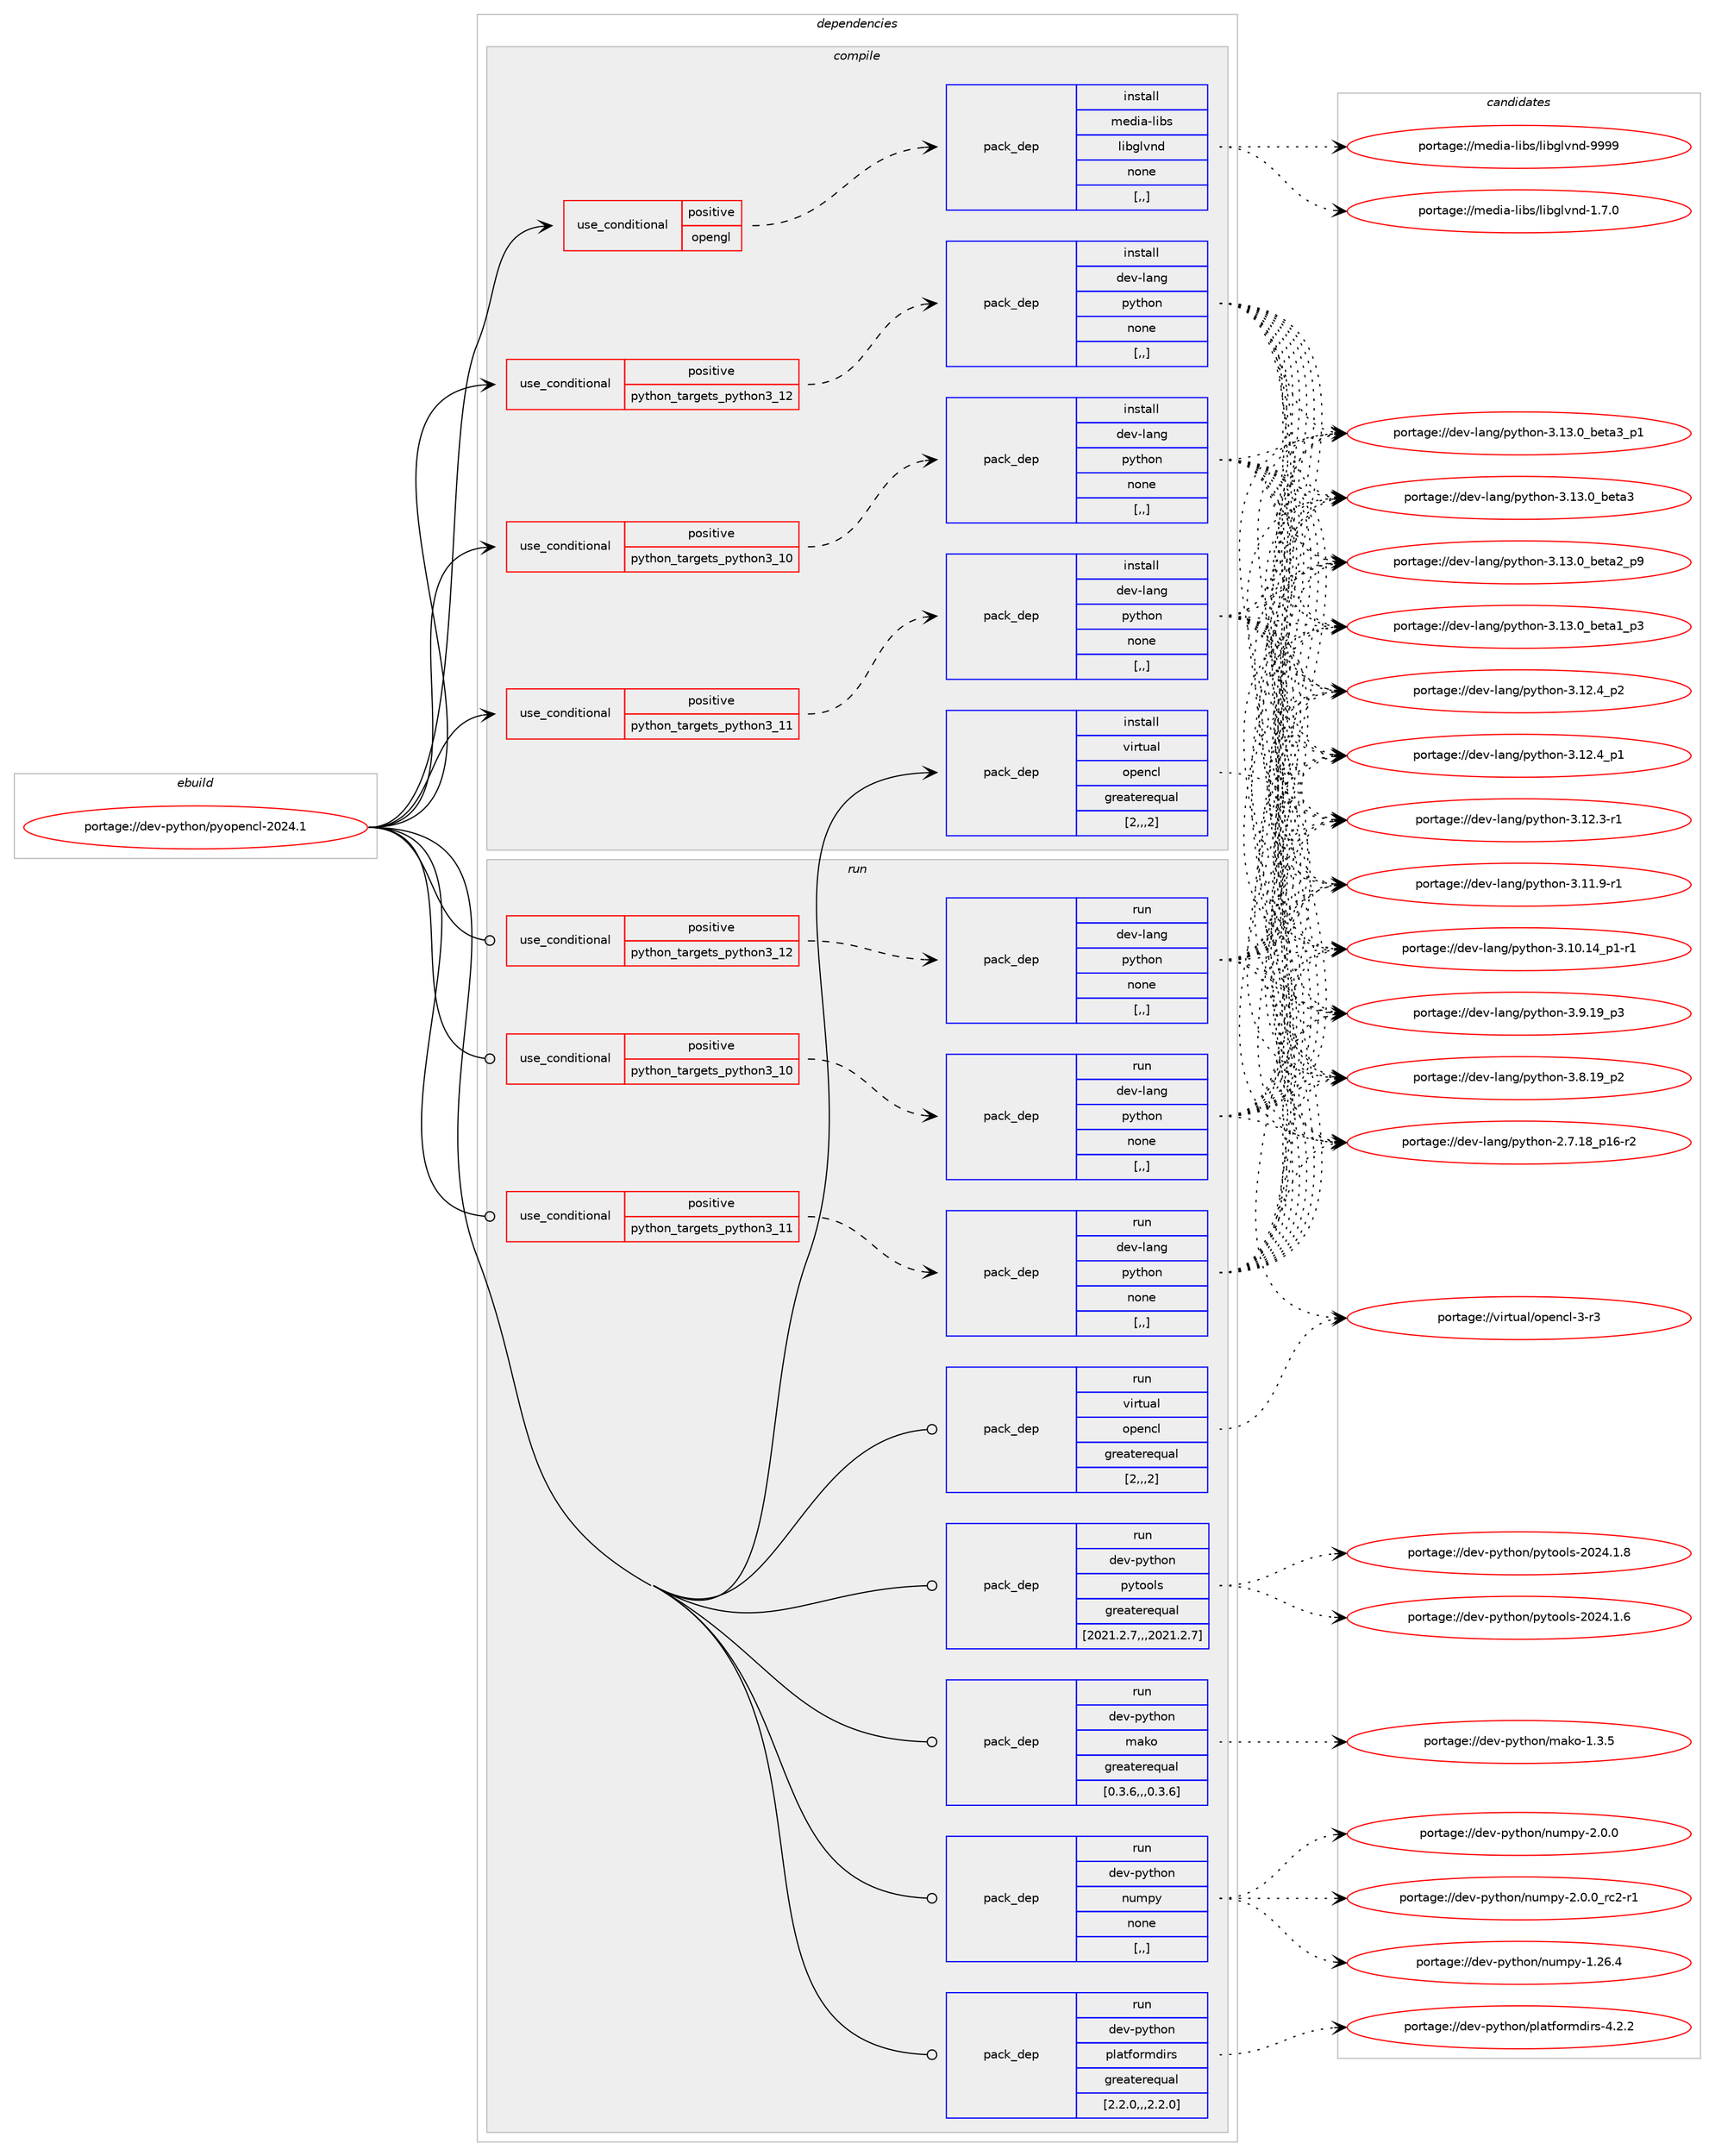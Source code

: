 digraph prolog {

# *************
# Graph options
# *************

newrank=true;
concentrate=true;
compound=true;
graph [rankdir=LR,fontname=Helvetica,fontsize=10,ranksep=1.5];#, ranksep=2.5, nodesep=0.2];
edge  [arrowhead=vee];
node  [fontname=Helvetica,fontsize=10];

# **********
# The ebuild
# **********

subgraph cluster_leftcol {
color=gray;
rank=same;
label=<<i>ebuild</i>>;
id [label="portage://dev-python/pyopencl-2024.1", color=red, width=4, href="../dev-python/pyopencl-2024.1.svg"];
}

# ****************
# The dependencies
# ****************

subgraph cluster_midcol {
color=gray;
label=<<i>dependencies</i>>;
subgraph cluster_compile {
fillcolor="#eeeeee";
style=filled;
label=<<i>compile</i>>;
subgraph cond36891 {
dependency156349 [label=<<TABLE BORDER="0" CELLBORDER="1" CELLSPACING="0" CELLPADDING="4"><TR><TD ROWSPAN="3" CELLPADDING="10">use_conditional</TD></TR><TR><TD>positive</TD></TR><TR><TD>opengl</TD></TR></TABLE>>, shape=none, color=red];
subgraph pack118215 {
dependency156350 [label=<<TABLE BORDER="0" CELLBORDER="1" CELLSPACING="0" CELLPADDING="4" WIDTH="220"><TR><TD ROWSPAN="6" CELLPADDING="30">pack_dep</TD></TR><TR><TD WIDTH="110">install</TD></TR><TR><TD>media-libs</TD></TR><TR><TD>libglvnd</TD></TR><TR><TD>none</TD></TR><TR><TD>[,,]</TD></TR></TABLE>>, shape=none, color=blue];
}
dependency156349:e -> dependency156350:w [weight=20,style="dashed",arrowhead="vee"];
}
id:e -> dependency156349:w [weight=20,style="solid",arrowhead="vee"];
subgraph cond36892 {
dependency156351 [label=<<TABLE BORDER="0" CELLBORDER="1" CELLSPACING="0" CELLPADDING="4"><TR><TD ROWSPAN="3" CELLPADDING="10">use_conditional</TD></TR><TR><TD>positive</TD></TR><TR><TD>python_targets_python3_10</TD></TR></TABLE>>, shape=none, color=red];
subgraph pack118216 {
dependency156352 [label=<<TABLE BORDER="0" CELLBORDER="1" CELLSPACING="0" CELLPADDING="4" WIDTH="220"><TR><TD ROWSPAN="6" CELLPADDING="30">pack_dep</TD></TR><TR><TD WIDTH="110">install</TD></TR><TR><TD>dev-lang</TD></TR><TR><TD>python</TD></TR><TR><TD>none</TD></TR><TR><TD>[,,]</TD></TR></TABLE>>, shape=none, color=blue];
}
dependency156351:e -> dependency156352:w [weight=20,style="dashed",arrowhead="vee"];
}
id:e -> dependency156351:w [weight=20,style="solid",arrowhead="vee"];
subgraph cond36893 {
dependency156353 [label=<<TABLE BORDER="0" CELLBORDER="1" CELLSPACING="0" CELLPADDING="4"><TR><TD ROWSPAN="3" CELLPADDING="10">use_conditional</TD></TR><TR><TD>positive</TD></TR><TR><TD>python_targets_python3_11</TD></TR></TABLE>>, shape=none, color=red];
subgraph pack118217 {
dependency156354 [label=<<TABLE BORDER="0" CELLBORDER="1" CELLSPACING="0" CELLPADDING="4" WIDTH="220"><TR><TD ROWSPAN="6" CELLPADDING="30">pack_dep</TD></TR><TR><TD WIDTH="110">install</TD></TR><TR><TD>dev-lang</TD></TR><TR><TD>python</TD></TR><TR><TD>none</TD></TR><TR><TD>[,,]</TD></TR></TABLE>>, shape=none, color=blue];
}
dependency156353:e -> dependency156354:w [weight=20,style="dashed",arrowhead="vee"];
}
id:e -> dependency156353:w [weight=20,style="solid",arrowhead="vee"];
subgraph cond36894 {
dependency156355 [label=<<TABLE BORDER="0" CELLBORDER="1" CELLSPACING="0" CELLPADDING="4"><TR><TD ROWSPAN="3" CELLPADDING="10">use_conditional</TD></TR><TR><TD>positive</TD></TR><TR><TD>python_targets_python3_12</TD></TR></TABLE>>, shape=none, color=red];
subgraph pack118218 {
dependency156356 [label=<<TABLE BORDER="0" CELLBORDER="1" CELLSPACING="0" CELLPADDING="4" WIDTH="220"><TR><TD ROWSPAN="6" CELLPADDING="30">pack_dep</TD></TR><TR><TD WIDTH="110">install</TD></TR><TR><TD>dev-lang</TD></TR><TR><TD>python</TD></TR><TR><TD>none</TD></TR><TR><TD>[,,]</TD></TR></TABLE>>, shape=none, color=blue];
}
dependency156355:e -> dependency156356:w [weight=20,style="dashed",arrowhead="vee"];
}
id:e -> dependency156355:w [weight=20,style="solid",arrowhead="vee"];
subgraph pack118219 {
dependency156357 [label=<<TABLE BORDER="0" CELLBORDER="1" CELLSPACING="0" CELLPADDING="4" WIDTH="220"><TR><TD ROWSPAN="6" CELLPADDING="30">pack_dep</TD></TR><TR><TD WIDTH="110">install</TD></TR><TR><TD>virtual</TD></TR><TR><TD>opencl</TD></TR><TR><TD>greaterequal</TD></TR><TR><TD>[2,,,2]</TD></TR></TABLE>>, shape=none, color=blue];
}
id:e -> dependency156357:w [weight=20,style="solid",arrowhead="vee"];
}
subgraph cluster_compileandrun {
fillcolor="#eeeeee";
style=filled;
label=<<i>compile and run</i>>;
}
subgraph cluster_run {
fillcolor="#eeeeee";
style=filled;
label=<<i>run</i>>;
subgraph cond36895 {
dependency156358 [label=<<TABLE BORDER="0" CELLBORDER="1" CELLSPACING="0" CELLPADDING="4"><TR><TD ROWSPAN="3" CELLPADDING="10">use_conditional</TD></TR><TR><TD>positive</TD></TR><TR><TD>python_targets_python3_10</TD></TR></TABLE>>, shape=none, color=red];
subgraph pack118220 {
dependency156359 [label=<<TABLE BORDER="0" CELLBORDER="1" CELLSPACING="0" CELLPADDING="4" WIDTH="220"><TR><TD ROWSPAN="6" CELLPADDING="30">pack_dep</TD></TR><TR><TD WIDTH="110">run</TD></TR><TR><TD>dev-lang</TD></TR><TR><TD>python</TD></TR><TR><TD>none</TD></TR><TR><TD>[,,]</TD></TR></TABLE>>, shape=none, color=blue];
}
dependency156358:e -> dependency156359:w [weight=20,style="dashed",arrowhead="vee"];
}
id:e -> dependency156358:w [weight=20,style="solid",arrowhead="odot"];
subgraph cond36896 {
dependency156360 [label=<<TABLE BORDER="0" CELLBORDER="1" CELLSPACING="0" CELLPADDING="4"><TR><TD ROWSPAN="3" CELLPADDING="10">use_conditional</TD></TR><TR><TD>positive</TD></TR><TR><TD>python_targets_python3_11</TD></TR></TABLE>>, shape=none, color=red];
subgraph pack118221 {
dependency156361 [label=<<TABLE BORDER="0" CELLBORDER="1" CELLSPACING="0" CELLPADDING="4" WIDTH="220"><TR><TD ROWSPAN="6" CELLPADDING="30">pack_dep</TD></TR><TR><TD WIDTH="110">run</TD></TR><TR><TD>dev-lang</TD></TR><TR><TD>python</TD></TR><TR><TD>none</TD></TR><TR><TD>[,,]</TD></TR></TABLE>>, shape=none, color=blue];
}
dependency156360:e -> dependency156361:w [weight=20,style="dashed",arrowhead="vee"];
}
id:e -> dependency156360:w [weight=20,style="solid",arrowhead="odot"];
subgraph cond36897 {
dependency156362 [label=<<TABLE BORDER="0" CELLBORDER="1" CELLSPACING="0" CELLPADDING="4"><TR><TD ROWSPAN="3" CELLPADDING="10">use_conditional</TD></TR><TR><TD>positive</TD></TR><TR><TD>python_targets_python3_12</TD></TR></TABLE>>, shape=none, color=red];
subgraph pack118222 {
dependency156363 [label=<<TABLE BORDER="0" CELLBORDER="1" CELLSPACING="0" CELLPADDING="4" WIDTH="220"><TR><TD ROWSPAN="6" CELLPADDING="30">pack_dep</TD></TR><TR><TD WIDTH="110">run</TD></TR><TR><TD>dev-lang</TD></TR><TR><TD>python</TD></TR><TR><TD>none</TD></TR><TR><TD>[,,]</TD></TR></TABLE>>, shape=none, color=blue];
}
dependency156362:e -> dependency156363:w [weight=20,style="dashed",arrowhead="vee"];
}
id:e -> dependency156362:w [weight=20,style="solid",arrowhead="odot"];
subgraph pack118223 {
dependency156364 [label=<<TABLE BORDER="0" CELLBORDER="1" CELLSPACING="0" CELLPADDING="4" WIDTH="220"><TR><TD ROWSPAN="6" CELLPADDING="30">pack_dep</TD></TR><TR><TD WIDTH="110">run</TD></TR><TR><TD>dev-python</TD></TR><TR><TD>mako</TD></TR><TR><TD>greaterequal</TD></TR><TR><TD>[0.3.6,,,0.3.6]</TD></TR></TABLE>>, shape=none, color=blue];
}
id:e -> dependency156364:w [weight=20,style="solid",arrowhead="odot"];
subgraph pack118224 {
dependency156365 [label=<<TABLE BORDER="0" CELLBORDER="1" CELLSPACING="0" CELLPADDING="4" WIDTH="220"><TR><TD ROWSPAN="6" CELLPADDING="30">pack_dep</TD></TR><TR><TD WIDTH="110">run</TD></TR><TR><TD>dev-python</TD></TR><TR><TD>numpy</TD></TR><TR><TD>none</TD></TR><TR><TD>[,,]</TD></TR></TABLE>>, shape=none, color=blue];
}
id:e -> dependency156365:w [weight=20,style="solid",arrowhead="odot"];
subgraph pack118225 {
dependency156366 [label=<<TABLE BORDER="0" CELLBORDER="1" CELLSPACING="0" CELLPADDING="4" WIDTH="220"><TR><TD ROWSPAN="6" CELLPADDING="30">pack_dep</TD></TR><TR><TD WIDTH="110">run</TD></TR><TR><TD>dev-python</TD></TR><TR><TD>platformdirs</TD></TR><TR><TD>greaterequal</TD></TR><TR><TD>[2.2.0,,,2.2.0]</TD></TR></TABLE>>, shape=none, color=blue];
}
id:e -> dependency156366:w [weight=20,style="solid",arrowhead="odot"];
subgraph pack118226 {
dependency156367 [label=<<TABLE BORDER="0" CELLBORDER="1" CELLSPACING="0" CELLPADDING="4" WIDTH="220"><TR><TD ROWSPAN="6" CELLPADDING="30">pack_dep</TD></TR><TR><TD WIDTH="110">run</TD></TR><TR><TD>dev-python</TD></TR><TR><TD>pytools</TD></TR><TR><TD>greaterequal</TD></TR><TR><TD>[2021.2.7,,,2021.2.7]</TD></TR></TABLE>>, shape=none, color=blue];
}
id:e -> dependency156367:w [weight=20,style="solid",arrowhead="odot"];
subgraph pack118227 {
dependency156368 [label=<<TABLE BORDER="0" CELLBORDER="1" CELLSPACING="0" CELLPADDING="4" WIDTH="220"><TR><TD ROWSPAN="6" CELLPADDING="30">pack_dep</TD></TR><TR><TD WIDTH="110">run</TD></TR><TR><TD>virtual</TD></TR><TR><TD>opencl</TD></TR><TR><TD>greaterequal</TD></TR><TR><TD>[2,,,2]</TD></TR></TABLE>>, shape=none, color=blue];
}
id:e -> dependency156368:w [weight=20,style="solid",arrowhead="odot"];
}
}

# **************
# The candidates
# **************

subgraph cluster_choices {
rank=same;
color=gray;
label=<<i>candidates</i>>;

subgraph choice118215 {
color=black;
nodesep=1;
choice10910110010597451081059811547108105981031081181101004557575757 [label="portage://media-libs/libglvnd-9999", color=red, width=4,href="../media-libs/libglvnd-9999.svg"];
choice1091011001059745108105981154710810598103108118110100454946554648 [label="portage://media-libs/libglvnd-1.7.0", color=red, width=4,href="../media-libs/libglvnd-1.7.0.svg"];
dependency156350:e -> choice10910110010597451081059811547108105981031081181101004557575757:w [style=dotted,weight="100"];
dependency156350:e -> choice1091011001059745108105981154710810598103108118110100454946554648:w [style=dotted,weight="100"];
}
subgraph choice118216 {
color=black;
nodesep=1;
choice10010111845108971101034711212111610411111045514649514648959810111697519511249 [label="portage://dev-lang/python-3.13.0_beta3_p1", color=red, width=4,href="../dev-lang/python-3.13.0_beta3_p1.svg"];
choice1001011184510897110103471121211161041111104551464951464895981011169751 [label="portage://dev-lang/python-3.13.0_beta3", color=red, width=4,href="../dev-lang/python-3.13.0_beta3.svg"];
choice10010111845108971101034711212111610411111045514649514648959810111697509511257 [label="portage://dev-lang/python-3.13.0_beta2_p9", color=red, width=4,href="../dev-lang/python-3.13.0_beta2_p9.svg"];
choice10010111845108971101034711212111610411111045514649514648959810111697499511251 [label="portage://dev-lang/python-3.13.0_beta1_p3", color=red, width=4,href="../dev-lang/python-3.13.0_beta1_p3.svg"];
choice100101118451089711010347112121116104111110455146495046529511250 [label="portage://dev-lang/python-3.12.4_p2", color=red, width=4,href="../dev-lang/python-3.12.4_p2.svg"];
choice100101118451089711010347112121116104111110455146495046529511249 [label="portage://dev-lang/python-3.12.4_p1", color=red, width=4,href="../dev-lang/python-3.12.4_p1.svg"];
choice100101118451089711010347112121116104111110455146495046514511449 [label="portage://dev-lang/python-3.12.3-r1", color=red, width=4,href="../dev-lang/python-3.12.3-r1.svg"];
choice100101118451089711010347112121116104111110455146494946574511449 [label="portage://dev-lang/python-3.11.9-r1", color=red, width=4,href="../dev-lang/python-3.11.9-r1.svg"];
choice100101118451089711010347112121116104111110455146494846495295112494511449 [label="portage://dev-lang/python-3.10.14_p1-r1", color=red, width=4,href="../dev-lang/python-3.10.14_p1-r1.svg"];
choice100101118451089711010347112121116104111110455146574649579511251 [label="portage://dev-lang/python-3.9.19_p3", color=red, width=4,href="../dev-lang/python-3.9.19_p3.svg"];
choice100101118451089711010347112121116104111110455146564649579511250 [label="portage://dev-lang/python-3.8.19_p2", color=red, width=4,href="../dev-lang/python-3.8.19_p2.svg"];
choice100101118451089711010347112121116104111110455046554649569511249544511450 [label="portage://dev-lang/python-2.7.18_p16-r2", color=red, width=4,href="../dev-lang/python-2.7.18_p16-r2.svg"];
dependency156352:e -> choice10010111845108971101034711212111610411111045514649514648959810111697519511249:w [style=dotted,weight="100"];
dependency156352:e -> choice1001011184510897110103471121211161041111104551464951464895981011169751:w [style=dotted,weight="100"];
dependency156352:e -> choice10010111845108971101034711212111610411111045514649514648959810111697509511257:w [style=dotted,weight="100"];
dependency156352:e -> choice10010111845108971101034711212111610411111045514649514648959810111697499511251:w [style=dotted,weight="100"];
dependency156352:e -> choice100101118451089711010347112121116104111110455146495046529511250:w [style=dotted,weight="100"];
dependency156352:e -> choice100101118451089711010347112121116104111110455146495046529511249:w [style=dotted,weight="100"];
dependency156352:e -> choice100101118451089711010347112121116104111110455146495046514511449:w [style=dotted,weight="100"];
dependency156352:e -> choice100101118451089711010347112121116104111110455146494946574511449:w [style=dotted,weight="100"];
dependency156352:e -> choice100101118451089711010347112121116104111110455146494846495295112494511449:w [style=dotted,weight="100"];
dependency156352:e -> choice100101118451089711010347112121116104111110455146574649579511251:w [style=dotted,weight="100"];
dependency156352:e -> choice100101118451089711010347112121116104111110455146564649579511250:w [style=dotted,weight="100"];
dependency156352:e -> choice100101118451089711010347112121116104111110455046554649569511249544511450:w [style=dotted,weight="100"];
}
subgraph choice118217 {
color=black;
nodesep=1;
choice10010111845108971101034711212111610411111045514649514648959810111697519511249 [label="portage://dev-lang/python-3.13.0_beta3_p1", color=red, width=4,href="../dev-lang/python-3.13.0_beta3_p1.svg"];
choice1001011184510897110103471121211161041111104551464951464895981011169751 [label="portage://dev-lang/python-3.13.0_beta3", color=red, width=4,href="../dev-lang/python-3.13.0_beta3.svg"];
choice10010111845108971101034711212111610411111045514649514648959810111697509511257 [label="portage://dev-lang/python-3.13.0_beta2_p9", color=red, width=4,href="../dev-lang/python-3.13.0_beta2_p9.svg"];
choice10010111845108971101034711212111610411111045514649514648959810111697499511251 [label="portage://dev-lang/python-3.13.0_beta1_p3", color=red, width=4,href="../dev-lang/python-3.13.0_beta1_p3.svg"];
choice100101118451089711010347112121116104111110455146495046529511250 [label="portage://dev-lang/python-3.12.4_p2", color=red, width=4,href="../dev-lang/python-3.12.4_p2.svg"];
choice100101118451089711010347112121116104111110455146495046529511249 [label="portage://dev-lang/python-3.12.4_p1", color=red, width=4,href="../dev-lang/python-3.12.4_p1.svg"];
choice100101118451089711010347112121116104111110455146495046514511449 [label="portage://dev-lang/python-3.12.3-r1", color=red, width=4,href="../dev-lang/python-3.12.3-r1.svg"];
choice100101118451089711010347112121116104111110455146494946574511449 [label="portage://dev-lang/python-3.11.9-r1", color=red, width=4,href="../dev-lang/python-3.11.9-r1.svg"];
choice100101118451089711010347112121116104111110455146494846495295112494511449 [label="portage://dev-lang/python-3.10.14_p1-r1", color=red, width=4,href="../dev-lang/python-3.10.14_p1-r1.svg"];
choice100101118451089711010347112121116104111110455146574649579511251 [label="portage://dev-lang/python-3.9.19_p3", color=red, width=4,href="../dev-lang/python-3.9.19_p3.svg"];
choice100101118451089711010347112121116104111110455146564649579511250 [label="portage://dev-lang/python-3.8.19_p2", color=red, width=4,href="../dev-lang/python-3.8.19_p2.svg"];
choice100101118451089711010347112121116104111110455046554649569511249544511450 [label="portage://dev-lang/python-2.7.18_p16-r2", color=red, width=4,href="../dev-lang/python-2.7.18_p16-r2.svg"];
dependency156354:e -> choice10010111845108971101034711212111610411111045514649514648959810111697519511249:w [style=dotted,weight="100"];
dependency156354:e -> choice1001011184510897110103471121211161041111104551464951464895981011169751:w [style=dotted,weight="100"];
dependency156354:e -> choice10010111845108971101034711212111610411111045514649514648959810111697509511257:w [style=dotted,weight="100"];
dependency156354:e -> choice10010111845108971101034711212111610411111045514649514648959810111697499511251:w [style=dotted,weight="100"];
dependency156354:e -> choice100101118451089711010347112121116104111110455146495046529511250:w [style=dotted,weight="100"];
dependency156354:e -> choice100101118451089711010347112121116104111110455146495046529511249:w [style=dotted,weight="100"];
dependency156354:e -> choice100101118451089711010347112121116104111110455146495046514511449:w [style=dotted,weight="100"];
dependency156354:e -> choice100101118451089711010347112121116104111110455146494946574511449:w [style=dotted,weight="100"];
dependency156354:e -> choice100101118451089711010347112121116104111110455146494846495295112494511449:w [style=dotted,weight="100"];
dependency156354:e -> choice100101118451089711010347112121116104111110455146574649579511251:w [style=dotted,weight="100"];
dependency156354:e -> choice100101118451089711010347112121116104111110455146564649579511250:w [style=dotted,weight="100"];
dependency156354:e -> choice100101118451089711010347112121116104111110455046554649569511249544511450:w [style=dotted,weight="100"];
}
subgraph choice118218 {
color=black;
nodesep=1;
choice10010111845108971101034711212111610411111045514649514648959810111697519511249 [label="portage://dev-lang/python-3.13.0_beta3_p1", color=red, width=4,href="../dev-lang/python-3.13.0_beta3_p1.svg"];
choice1001011184510897110103471121211161041111104551464951464895981011169751 [label="portage://dev-lang/python-3.13.0_beta3", color=red, width=4,href="../dev-lang/python-3.13.0_beta3.svg"];
choice10010111845108971101034711212111610411111045514649514648959810111697509511257 [label="portage://dev-lang/python-3.13.0_beta2_p9", color=red, width=4,href="../dev-lang/python-3.13.0_beta2_p9.svg"];
choice10010111845108971101034711212111610411111045514649514648959810111697499511251 [label="portage://dev-lang/python-3.13.0_beta1_p3", color=red, width=4,href="../dev-lang/python-3.13.0_beta1_p3.svg"];
choice100101118451089711010347112121116104111110455146495046529511250 [label="portage://dev-lang/python-3.12.4_p2", color=red, width=4,href="../dev-lang/python-3.12.4_p2.svg"];
choice100101118451089711010347112121116104111110455146495046529511249 [label="portage://dev-lang/python-3.12.4_p1", color=red, width=4,href="../dev-lang/python-3.12.4_p1.svg"];
choice100101118451089711010347112121116104111110455146495046514511449 [label="portage://dev-lang/python-3.12.3-r1", color=red, width=4,href="../dev-lang/python-3.12.3-r1.svg"];
choice100101118451089711010347112121116104111110455146494946574511449 [label="portage://dev-lang/python-3.11.9-r1", color=red, width=4,href="../dev-lang/python-3.11.9-r1.svg"];
choice100101118451089711010347112121116104111110455146494846495295112494511449 [label="portage://dev-lang/python-3.10.14_p1-r1", color=red, width=4,href="../dev-lang/python-3.10.14_p1-r1.svg"];
choice100101118451089711010347112121116104111110455146574649579511251 [label="portage://dev-lang/python-3.9.19_p3", color=red, width=4,href="../dev-lang/python-3.9.19_p3.svg"];
choice100101118451089711010347112121116104111110455146564649579511250 [label="portage://dev-lang/python-3.8.19_p2", color=red, width=4,href="../dev-lang/python-3.8.19_p2.svg"];
choice100101118451089711010347112121116104111110455046554649569511249544511450 [label="portage://dev-lang/python-2.7.18_p16-r2", color=red, width=4,href="../dev-lang/python-2.7.18_p16-r2.svg"];
dependency156356:e -> choice10010111845108971101034711212111610411111045514649514648959810111697519511249:w [style=dotted,weight="100"];
dependency156356:e -> choice1001011184510897110103471121211161041111104551464951464895981011169751:w [style=dotted,weight="100"];
dependency156356:e -> choice10010111845108971101034711212111610411111045514649514648959810111697509511257:w [style=dotted,weight="100"];
dependency156356:e -> choice10010111845108971101034711212111610411111045514649514648959810111697499511251:w [style=dotted,weight="100"];
dependency156356:e -> choice100101118451089711010347112121116104111110455146495046529511250:w [style=dotted,weight="100"];
dependency156356:e -> choice100101118451089711010347112121116104111110455146495046529511249:w [style=dotted,weight="100"];
dependency156356:e -> choice100101118451089711010347112121116104111110455146495046514511449:w [style=dotted,weight="100"];
dependency156356:e -> choice100101118451089711010347112121116104111110455146494946574511449:w [style=dotted,weight="100"];
dependency156356:e -> choice100101118451089711010347112121116104111110455146494846495295112494511449:w [style=dotted,weight="100"];
dependency156356:e -> choice100101118451089711010347112121116104111110455146574649579511251:w [style=dotted,weight="100"];
dependency156356:e -> choice100101118451089711010347112121116104111110455146564649579511250:w [style=dotted,weight="100"];
dependency156356:e -> choice100101118451089711010347112121116104111110455046554649569511249544511450:w [style=dotted,weight="100"];
}
subgraph choice118219 {
color=black;
nodesep=1;
choice11810511411611797108471111121011109910845514511451 [label="portage://virtual/opencl-3-r3", color=red, width=4,href="../virtual/opencl-3-r3.svg"];
dependency156357:e -> choice11810511411611797108471111121011109910845514511451:w [style=dotted,weight="100"];
}
subgraph choice118220 {
color=black;
nodesep=1;
choice10010111845108971101034711212111610411111045514649514648959810111697519511249 [label="portage://dev-lang/python-3.13.0_beta3_p1", color=red, width=4,href="../dev-lang/python-3.13.0_beta3_p1.svg"];
choice1001011184510897110103471121211161041111104551464951464895981011169751 [label="portage://dev-lang/python-3.13.0_beta3", color=red, width=4,href="../dev-lang/python-3.13.0_beta3.svg"];
choice10010111845108971101034711212111610411111045514649514648959810111697509511257 [label="portage://dev-lang/python-3.13.0_beta2_p9", color=red, width=4,href="../dev-lang/python-3.13.0_beta2_p9.svg"];
choice10010111845108971101034711212111610411111045514649514648959810111697499511251 [label="portage://dev-lang/python-3.13.0_beta1_p3", color=red, width=4,href="../dev-lang/python-3.13.0_beta1_p3.svg"];
choice100101118451089711010347112121116104111110455146495046529511250 [label="portage://dev-lang/python-3.12.4_p2", color=red, width=4,href="../dev-lang/python-3.12.4_p2.svg"];
choice100101118451089711010347112121116104111110455146495046529511249 [label="portage://dev-lang/python-3.12.4_p1", color=red, width=4,href="../dev-lang/python-3.12.4_p1.svg"];
choice100101118451089711010347112121116104111110455146495046514511449 [label="portage://dev-lang/python-3.12.3-r1", color=red, width=4,href="../dev-lang/python-3.12.3-r1.svg"];
choice100101118451089711010347112121116104111110455146494946574511449 [label="portage://dev-lang/python-3.11.9-r1", color=red, width=4,href="../dev-lang/python-3.11.9-r1.svg"];
choice100101118451089711010347112121116104111110455146494846495295112494511449 [label="portage://dev-lang/python-3.10.14_p1-r1", color=red, width=4,href="../dev-lang/python-3.10.14_p1-r1.svg"];
choice100101118451089711010347112121116104111110455146574649579511251 [label="portage://dev-lang/python-3.9.19_p3", color=red, width=4,href="../dev-lang/python-3.9.19_p3.svg"];
choice100101118451089711010347112121116104111110455146564649579511250 [label="portage://dev-lang/python-3.8.19_p2", color=red, width=4,href="../dev-lang/python-3.8.19_p2.svg"];
choice100101118451089711010347112121116104111110455046554649569511249544511450 [label="portage://dev-lang/python-2.7.18_p16-r2", color=red, width=4,href="../dev-lang/python-2.7.18_p16-r2.svg"];
dependency156359:e -> choice10010111845108971101034711212111610411111045514649514648959810111697519511249:w [style=dotted,weight="100"];
dependency156359:e -> choice1001011184510897110103471121211161041111104551464951464895981011169751:w [style=dotted,weight="100"];
dependency156359:e -> choice10010111845108971101034711212111610411111045514649514648959810111697509511257:w [style=dotted,weight="100"];
dependency156359:e -> choice10010111845108971101034711212111610411111045514649514648959810111697499511251:w [style=dotted,weight="100"];
dependency156359:e -> choice100101118451089711010347112121116104111110455146495046529511250:w [style=dotted,weight="100"];
dependency156359:e -> choice100101118451089711010347112121116104111110455146495046529511249:w [style=dotted,weight="100"];
dependency156359:e -> choice100101118451089711010347112121116104111110455146495046514511449:w [style=dotted,weight="100"];
dependency156359:e -> choice100101118451089711010347112121116104111110455146494946574511449:w [style=dotted,weight="100"];
dependency156359:e -> choice100101118451089711010347112121116104111110455146494846495295112494511449:w [style=dotted,weight="100"];
dependency156359:e -> choice100101118451089711010347112121116104111110455146574649579511251:w [style=dotted,weight="100"];
dependency156359:e -> choice100101118451089711010347112121116104111110455146564649579511250:w [style=dotted,weight="100"];
dependency156359:e -> choice100101118451089711010347112121116104111110455046554649569511249544511450:w [style=dotted,weight="100"];
}
subgraph choice118221 {
color=black;
nodesep=1;
choice10010111845108971101034711212111610411111045514649514648959810111697519511249 [label="portage://dev-lang/python-3.13.0_beta3_p1", color=red, width=4,href="../dev-lang/python-3.13.0_beta3_p1.svg"];
choice1001011184510897110103471121211161041111104551464951464895981011169751 [label="portage://dev-lang/python-3.13.0_beta3", color=red, width=4,href="../dev-lang/python-3.13.0_beta3.svg"];
choice10010111845108971101034711212111610411111045514649514648959810111697509511257 [label="portage://dev-lang/python-3.13.0_beta2_p9", color=red, width=4,href="../dev-lang/python-3.13.0_beta2_p9.svg"];
choice10010111845108971101034711212111610411111045514649514648959810111697499511251 [label="portage://dev-lang/python-3.13.0_beta1_p3", color=red, width=4,href="../dev-lang/python-3.13.0_beta1_p3.svg"];
choice100101118451089711010347112121116104111110455146495046529511250 [label="portage://dev-lang/python-3.12.4_p2", color=red, width=4,href="../dev-lang/python-3.12.4_p2.svg"];
choice100101118451089711010347112121116104111110455146495046529511249 [label="portage://dev-lang/python-3.12.4_p1", color=red, width=4,href="../dev-lang/python-3.12.4_p1.svg"];
choice100101118451089711010347112121116104111110455146495046514511449 [label="portage://dev-lang/python-3.12.3-r1", color=red, width=4,href="../dev-lang/python-3.12.3-r1.svg"];
choice100101118451089711010347112121116104111110455146494946574511449 [label="portage://dev-lang/python-3.11.9-r1", color=red, width=4,href="../dev-lang/python-3.11.9-r1.svg"];
choice100101118451089711010347112121116104111110455146494846495295112494511449 [label="portage://dev-lang/python-3.10.14_p1-r1", color=red, width=4,href="../dev-lang/python-3.10.14_p1-r1.svg"];
choice100101118451089711010347112121116104111110455146574649579511251 [label="portage://dev-lang/python-3.9.19_p3", color=red, width=4,href="../dev-lang/python-3.9.19_p3.svg"];
choice100101118451089711010347112121116104111110455146564649579511250 [label="portage://dev-lang/python-3.8.19_p2", color=red, width=4,href="../dev-lang/python-3.8.19_p2.svg"];
choice100101118451089711010347112121116104111110455046554649569511249544511450 [label="portage://dev-lang/python-2.7.18_p16-r2", color=red, width=4,href="../dev-lang/python-2.7.18_p16-r2.svg"];
dependency156361:e -> choice10010111845108971101034711212111610411111045514649514648959810111697519511249:w [style=dotted,weight="100"];
dependency156361:e -> choice1001011184510897110103471121211161041111104551464951464895981011169751:w [style=dotted,weight="100"];
dependency156361:e -> choice10010111845108971101034711212111610411111045514649514648959810111697509511257:w [style=dotted,weight="100"];
dependency156361:e -> choice10010111845108971101034711212111610411111045514649514648959810111697499511251:w [style=dotted,weight="100"];
dependency156361:e -> choice100101118451089711010347112121116104111110455146495046529511250:w [style=dotted,weight="100"];
dependency156361:e -> choice100101118451089711010347112121116104111110455146495046529511249:w [style=dotted,weight="100"];
dependency156361:e -> choice100101118451089711010347112121116104111110455146495046514511449:w [style=dotted,weight="100"];
dependency156361:e -> choice100101118451089711010347112121116104111110455146494946574511449:w [style=dotted,weight="100"];
dependency156361:e -> choice100101118451089711010347112121116104111110455146494846495295112494511449:w [style=dotted,weight="100"];
dependency156361:e -> choice100101118451089711010347112121116104111110455146574649579511251:w [style=dotted,weight="100"];
dependency156361:e -> choice100101118451089711010347112121116104111110455146564649579511250:w [style=dotted,weight="100"];
dependency156361:e -> choice100101118451089711010347112121116104111110455046554649569511249544511450:w [style=dotted,weight="100"];
}
subgraph choice118222 {
color=black;
nodesep=1;
choice10010111845108971101034711212111610411111045514649514648959810111697519511249 [label="portage://dev-lang/python-3.13.0_beta3_p1", color=red, width=4,href="../dev-lang/python-3.13.0_beta3_p1.svg"];
choice1001011184510897110103471121211161041111104551464951464895981011169751 [label="portage://dev-lang/python-3.13.0_beta3", color=red, width=4,href="../dev-lang/python-3.13.0_beta3.svg"];
choice10010111845108971101034711212111610411111045514649514648959810111697509511257 [label="portage://dev-lang/python-3.13.0_beta2_p9", color=red, width=4,href="../dev-lang/python-3.13.0_beta2_p9.svg"];
choice10010111845108971101034711212111610411111045514649514648959810111697499511251 [label="portage://dev-lang/python-3.13.0_beta1_p3", color=red, width=4,href="../dev-lang/python-3.13.0_beta1_p3.svg"];
choice100101118451089711010347112121116104111110455146495046529511250 [label="portage://dev-lang/python-3.12.4_p2", color=red, width=4,href="../dev-lang/python-3.12.4_p2.svg"];
choice100101118451089711010347112121116104111110455146495046529511249 [label="portage://dev-lang/python-3.12.4_p1", color=red, width=4,href="../dev-lang/python-3.12.4_p1.svg"];
choice100101118451089711010347112121116104111110455146495046514511449 [label="portage://dev-lang/python-3.12.3-r1", color=red, width=4,href="../dev-lang/python-3.12.3-r1.svg"];
choice100101118451089711010347112121116104111110455146494946574511449 [label="portage://dev-lang/python-3.11.9-r1", color=red, width=4,href="../dev-lang/python-3.11.9-r1.svg"];
choice100101118451089711010347112121116104111110455146494846495295112494511449 [label="portage://dev-lang/python-3.10.14_p1-r1", color=red, width=4,href="../dev-lang/python-3.10.14_p1-r1.svg"];
choice100101118451089711010347112121116104111110455146574649579511251 [label="portage://dev-lang/python-3.9.19_p3", color=red, width=4,href="../dev-lang/python-3.9.19_p3.svg"];
choice100101118451089711010347112121116104111110455146564649579511250 [label="portage://dev-lang/python-3.8.19_p2", color=red, width=4,href="../dev-lang/python-3.8.19_p2.svg"];
choice100101118451089711010347112121116104111110455046554649569511249544511450 [label="portage://dev-lang/python-2.7.18_p16-r2", color=red, width=4,href="../dev-lang/python-2.7.18_p16-r2.svg"];
dependency156363:e -> choice10010111845108971101034711212111610411111045514649514648959810111697519511249:w [style=dotted,weight="100"];
dependency156363:e -> choice1001011184510897110103471121211161041111104551464951464895981011169751:w [style=dotted,weight="100"];
dependency156363:e -> choice10010111845108971101034711212111610411111045514649514648959810111697509511257:w [style=dotted,weight="100"];
dependency156363:e -> choice10010111845108971101034711212111610411111045514649514648959810111697499511251:w [style=dotted,weight="100"];
dependency156363:e -> choice100101118451089711010347112121116104111110455146495046529511250:w [style=dotted,weight="100"];
dependency156363:e -> choice100101118451089711010347112121116104111110455146495046529511249:w [style=dotted,weight="100"];
dependency156363:e -> choice100101118451089711010347112121116104111110455146495046514511449:w [style=dotted,weight="100"];
dependency156363:e -> choice100101118451089711010347112121116104111110455146494946574511449:w [style=dotted,weight="100"];
dependency156363:e -> choice100101118451089711010347112121116104111110455146494846495295112494511449:w [style=dotted,weight="100"];
dependency156363:e -> choice100101118451089711010347112121116104111110455146574649579511251:w [style=dotted,weight="100"];
dependency156363:e -> choice100101118451089711010347112121116104111110455146564649579511250:w [style=dotted,weight="100"];
dependency156363:e -> choice100101118451089711010347112121116104111110455046554649569511249544511450:w [style=dotted,weight="100"];
}
subgraph choice118223 {
color=black;
nodesep=1;
choice100101118451121211161041111104710997107111454946514653 [label="portage://dev-python/mako-1.3.5", color=red, width=4,href="../dev-python/mako-1.3.5.svg"];
dependency156364:e -> choice100101118451121211161041111104710997107111454946514653:w [style=dotted,weight="100"];
}
subgraph choice118224 {
color=black;
nodesep=1;
choice10010111845112121116104111110471101171091121214550464846489511499504511449 [label="portage://dev-python/numpy-2.0.0_rc2-r1", color=red, width=4,href="../dev-python/numpy-2.0.0_rc2-r1.svg"];
choice1001011184511212111610411111047110117109112121455046484648 [label="portage://dev-python/numpy-2.0.0", color=red, width=4,href="../dev-python/numpy-2.0.0.svg"];
choice100101118451121211161041111104711011710911212145494650544652 [label="portage://dev-python/numpy-1.26.4", color=red, width=4,href="../dev-python/numpy-1.26.4.svg"];
dependency156365:e -> choice10010111845112121116104111110471101171091121214550464846489511499504511449:w [style=dotted,weight="100"];
dependency156365:e -> choice1001011184511212111610411111047110117109112121455046484648:w [style=dotted,weight="100"];
dependency156365:e -> choice100101118451121211161041111104711011710911212145494650544652:w [style=dotted,weight="100"];
}
subgraph choice118225 {
color=black;
nodesep=1;
choice100101118451121211161041111104711210897116102111114109100105114115455246504650 [label="portage://dev-python/platformdirs-4.2.2", color=red, width=4,href="../dev-python/platformdirs-4.2.2.svg"];
dependency156366:e -> choice100101118451121211161041111104711210897116102111114109100105114115455246504650:w [style=dotted,weight="100"];
}
subgraph choice118226 {
color=black;
nodesep=1;
choice1001011184511212111610411111047112121116111111108115455048505246494656 [label="portage://dev-python/pytools-2024.1.8", color=red, width=4,href="../dev-python/pytools-2024.1.8.svg"];
choice1001011184511212111610411111047112121116111111108115455048505246494654 [label="portage://dev-python/pytools-2024.1.6", color=red, width=4,href="../dev-python/pytools-2024.1.6.svg"];
dependency156367:e -> choice1001011184511212111610411111047112121116111111108115455048505246494656:w [style=dotted,weight="100"];
dependency156367:e -> choice1001011184511212111610411111047112121116111111108115455048505246494654:w [style=dotted,weight="100"];
}
subgraph choice118227 {
color=black;
nodesep=1;
choice11810511411611797108471111121011109910845514511451 [label="portage://virtual/opencl-3-r3", color=red, width=4,href="../virtual/opencl-3-r3.svg"];
dependency156368:e -> choice11810511411611797108471111121011109910845514511451:w [style=dotted,weight="100"];
}
}

}
